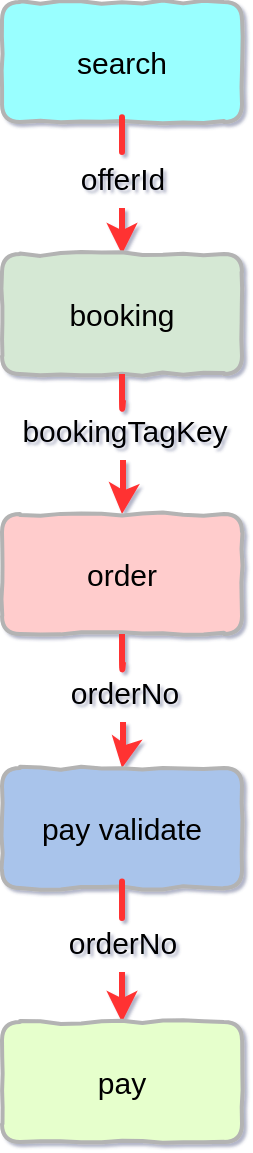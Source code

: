 <mxfile version="20.7.4" type="github">
  <diagram id="yWwvPQ7X9PmBNxhYb26-" name="第 1 页">
    <mxGraphModel dx="1026" dy="593" grid="0" gridSize="10" guides="1" tooltips="1" connect="1" arrows="1" fold="1" page="1" pageScale="1" pageWidth="1169" pageHeight="827" math="0" shadow="1">
      <root>
        <mxCell id="0" />
        <mxCell id="1" parent="0" />
        <mxCell id="_Fqwc9NIt0zZCDV-KgZk-6" style="edgeStyle=orthogonalEdgeStyle;rounded=1;orthogonalLoop=1;jettySize=auto;html=1;entryX=0.5;entryY=0;entryDx=0;entryDy=0;strokeColor=#FF3333;strokeWidth=3;fontFamily=Helvetica;fontSize=15;fontColor=default;startArrow=none;" edge="1" parent="1" source="_Fqwc9NIt0zZCDV-KgZk-12" target="_Fqwc9NIt0zZCDV-KgZk-4">
          <mxGeometry relative="1" as="geometry" />
        </mxCell>
        <mxCell id="_Fqwc9NIt0zZCDV-KgZk-3" value="search" style="whiteSpace=wrap;html=1;rounded=1;comic=1;strokeColor=#B3B3B3;strokeWidth=2;fontFamily=Helvetica;fontSize=15;fontColor=default;fillColor=#99FFFF;" vertex="1" parent="1">
          <mxGeometry x="436" y="136" width="120" height="60" as="geometry" />
        </mxCell>
        <mxCell id="_Fqwc9NIt0zZCDV-KgZk-20" style="edgeStyle=orthogonalEdgeStyle;rounded=1;orthogonalLoop=1;jettySize=auto;html=1;entryX=0.5;entryY=0;entryDx=0;entryDy=0;strokeColor=#FF3333;strokeWidth=3;fontFamily=Helvetica;fontSize=15;fontColor=default;startArrow=none;" edge="1" parent="1" source="_Fqwc9NIt0zZCDV-KgZk-18" target="_Fqwc9NIt0zZCDV-KgZk-5">
          <mxGeometry relative="1" as="geometry" />
        </mxCell>
        <mxCell id="_Fqwc9NIt0zZCDV-KgZk-4" value="booking" style="whiteSpace=wrap;html=1;rounded=1;comic=1;strokeColor=#B3B3B3;strokeWidth=2;fontFamily=Helvetica;fontSize=15;fontColor=default;fillColor=#D5E8D4;" vertex="1" parent="1">
          <mxGeometry x="436" y="262" width="120" height="60" as="geometry" />
        </mxCell>
        <mxCell id="_Fqwc9NIt0zZCDV-KgZk-31" style="edgeStyle=orthogonalEdgeStyle;rounded=1;orthogonalLoop=1;jettySize=auto;html=1;entryX=0.5;entryY=0;entryDx=0;entryDy=0;strokeColor=#FF3333;strokeWidth=3;fontFamily=Helvetica;fontSize=15;fontColor=#000000;startArrow=none;" edge="1" parent="1" source="_Fqwc9NIt0zZCDV-KgZk-28" target="_Fqwc9NIt0zZCDV-KgZk-8">
          <mxGeometry relative="1" as="geometry" />
        </mxCell>
        <mxCell id="_Fqwc9NIt0zZCDV-KgZk-5" value="order" style="whiteSpace=wrap;html=1;rounded=1;comic=1;strokeColor=#B3B3B3;strokeWidth=2;fontFamily=Helvetica;fontSize=15;fontColor=default;fillColor=#FFCCCC;" vertex="1" parent="1">
          <mxGeometry x="436" y="392" width="120" height="60" as="geometry" />
        </mxCell>
        <mxCell id="_Fqwc9NIt0zZCDV-KgZk-10" style="edgeStyle=orthogonalEdgeStyle;rounded=1;orthogonalLoop=1;jettySize=auto;html=1;strokeColor=#FF3333;strokeWidth=3;fontFamily=Helvetica;fontSize=15;fontColor=default;entryX=0.5;entryY=0;entryDx=0;entryDy=0;startArrow=none;" edge="1" parent="1" source="_Fqwc9NIt0zZCDV-KgZk-24" target="_Fqwc9NIt0zZCDV-KgZk-11">
          <mxGeometry relative="1" as="geometry">
            <mxPoint x="496" y="629.5" as="targetPoint" />
          </mxGeometry>
        </mxCell>
        <mxCell id="_Fqwc9NIt0zZCDV-KgZk-8" value="pay validate" style="whiteSpace=wrap;html=1;rounded=1;comic=1;strokeColor=#B3B3B3;strokeWidth=2;fontFamily=Helvetica;fontSize=15;fontColor=default;fillColor=#A9C4EB;" vertex="1" parent="1">
          <mxGeometry x="436" y="519" width="120" height="60" as="geometry" />
        </mxCell>
        <mxCell id="_Fqwc9NIt0zZCDV-KgZk-11" value="pay" style="whiteSpace=wrap;html=1;rounded=1;comic=1;strokeColor=#B3B3B3;strokeWidth=2;fontFamily=Helvetica;fontSize=15;fontColor=default;fillColor=#E6FFCC;" vertex="1" parent="1">
          <mxGeometry x="436" y="646" width="120" height="60" as="geometry" />
        </mxCell>
        <mxCell id="_Fqwc9NIt0zZCDV-KgZk-12" value="&lt;font&gt;offerId&lt;/font&gt;" style="text;html=1;align=center;verticalAlign=middle;resizable=0;points=[];autosize=1;strokeColor=none;fillColor=none;fontSize=15;fontFamily=Helvetica;fontColor=#000000;" vertex="1" parent="1">
          <mxGeometry x="466" y="209" width="60" height="30" as="geometry" />
        </mxCell>
        <mxCell id="_Fqwc9NIt0zZCDV-KgZk-13" value="" style="edgeStyle=orthogonalEdgeStyle;rounded=1;orthogonalLoop=1;jettySize=auto;html=1;entryX=0.5;entryY=0;entryDx=0;entryDy=0;strokeColor=#FF3333;strokeWidth=3;fontFamily=Helvetica;fontSize=15;fontColor=default;endArrow=none;" edge="1" parent="1" source="_Fqwc9NIt0zZCDV-KgZk-3" target="_Fqwc9NIt0zZCDV-KgZk-12">
          <mxGeometry relative="1" as="geometry">
            <mxPoint x="496" y="196" as="sourcePoint" />
            <mxPoint x="496" y="262" as="targetPoint" />
          </mxGeometry>
        </mxCell>
        <mxCell id="_Fqwc9NIt0zZCDV-KgZk-18" value="bookingTagKey" style="text;html=1;align=center;verticalAlign=middle;resizable=0;points=[];autosize=1;strokeColor=none;fillColor=none;fontSize=15;fontFamily=Helvetica;fontColor=default;" vertex="1" parent="1">
          <mxGeometry x="436" y="335" width="121" height="30" as="geometry" />
        </mxCell>
        <mxCell id="_Fqwc9NIt0zZCDV-KgZk-21" value="" style="edgeStyle=orthogonalEdgeStyle;rounded=1;orthogonalLoop=1;jettySize=auto;html=1;entryX=0.5;entryY=0;entryDx=0;entryDy=0;strokeColor=#FF3333;strokeWidth=3;fontFamily=Helvetica;fontSize=15;fontColor=default;endArrow=none;" edge="1" parent="1" source="_Fqwc9NIt0zZCDV-KgZk-4" target="_Fqwc9NIt0zZCDV-KgZk-18">
          <mxGeometry relative="1" as="geometry">
            <mxPoint x="496" y="322" as="sourcePoint" />
            <mxPoint x="496" y="392" as="targetPoint" />
          </mxGeometry>
        </mxCell>
        <mxCell id="_Fqwc9NIt0zZCDV-KgZk-24" value="orderNo" style="text;html=1;align=center;verticalAlign=middle;resizable=0;points=[];autosize=1;strokeColor=none;fillColor=none;fontSize=15;fontFamily=Helvetica;fontColor=default;" vertex="1" parent="1">
          <mxGeometry x="460" y="591" width="72" height="30" as="geometry" />
        </mxCell>
        <mxCell id="_Fqwc9NIt0zZCDV-KgZk-26" value="" style="edgeStyle=orthogonalEdgeStyle;rounded=1;orthogonalLoop=1;jettySize=auto;html=1;strokeColor=#FF3333;strokeWidth=3;fontFamily=Helvetica;fontSize=15;fontColor=default;entryX=0.5;entryY=0;entryDx=0;entryDy=0;endArrow=none;" edge="1" parent="1" source="_Fqwc9NIt0zZCDV-KgZk-8" target="_Fqwc9NIt0zZCDV-KgZk-24">
          <mxGeometry relative="1" as="geometry">
            <mxPoint x="496" y="646" as="targetPoint" />
            <mxPoint x="496" y="579" as="sourcePoint" />
          </mxGeometry>
        </mxCell>
        <mxCell id="_Fqwc9NIt0zZCDV-KgZk-28" value="orderNo" style="text;html=1;align=center;verticalAlign=middle;resizable=0;points=[];autosize=1;strokeColor=none;fillColor=none;fontSize=15;fontFamily=Helvetica;fontColor=default;" vertex="1" parent="1">
          <mxGeometry x="460.5" y="466" width="72" height="30" as="geometry" />
        </mxCell>
        <mxCell id="_Fqwc9NIt0zZCDV-KgZk-32" value="" style="edgeStyle=orthogonalEdgeStyle;rounded=1;orthogonalLoop=1;jettySize=auto;html=1;entryX=0.5;entryY=0;entryDx=0;entryDy=0;strokeColor=#FF3333;strokeWidth=3;fontFamily=Helvetica;fontSize=15;fontColor=#000000;endArrow=none;" edge="1" parent="1" source="_Fqwc9NIt0zZCDV-KgZk-5" target="_Fqwc9NIt0zZCDV-KgZk-28">
          <mxGeometry relative="1" as="geometry">
            <mxPoint x="496" y="452" as="sourcePoint" />
            <mxPoint x="496" y="519" as="targetPoint" />
          </mxGeometry>
        </mxCell>
      </root>
    </mxGraphModel>
  </diagram>
</mxfile>
